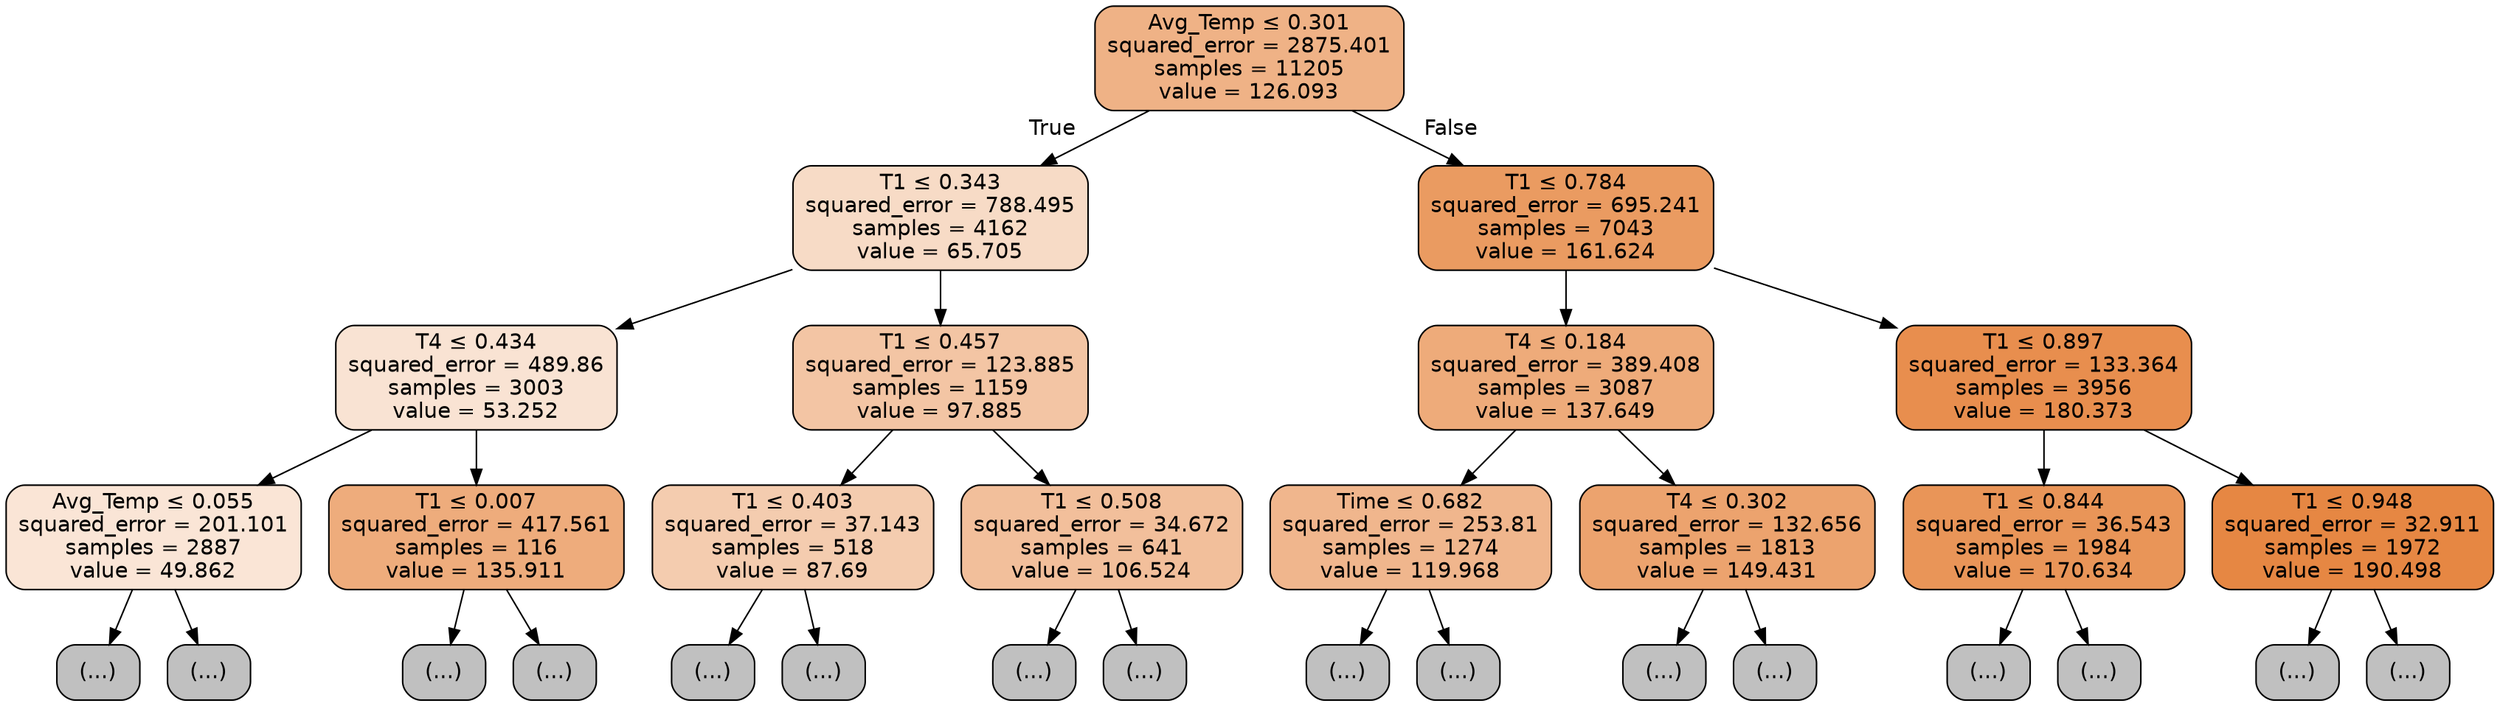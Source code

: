 digraph Tree {
node [shape=box, style="filled, rounded", color="black", fontname="helvetica"] ;
edge [fontname="helvetica"] ;
0 [label=<Avg_Temp &le; 0.301<br/>squared_error = 2875.401<br/>samples = 11205<br/>value = 126.093>, fillcolor="#efb286"] ;
1 [label=<T1 &le; 0.343<br/>squared_error = 788.495<br/>samples = 4162<br/>value = 65.705>, fillcolor="#f7dbc6"] ;
0 -> 1 [labeldistance=2.5, labelangle=45, headlabel="True"] ;
2 [label=<T4 &le; 0.434<br/>squared_error = 489.86<br/>samples = 3003<br/>value = 53.252>, fillcolor="#f9e3d3"] ;
1 -> 2 ;
3 [label=<Avg_Temp &le; 0.055<br/>squared_error = 201.101<br/>samples = 2887<br/>value = 49.862>, fillcolor="#fae5d6"] ;
2 -> 3 ;
4 [label="(...)", fillcolor="#C0C0C0"] ;
3 -> 4 ;
289 [label="(...)", fillcolor="#C0C0C0"] ;
3 -> 289 ;
3380 [label=<T1 &le; 0.007<br/>squared_error = 417.561<br/>samples = 116<br/>value = 135.911>, fillcolor="#eeac7c"] ;
2 -> 3380 ;
3381 [label="(...)", fillcolor="#C0C0C0"] ;
3380 -> 3381 ;
3484 [label="(...)", fillcolor="#C0C0C0"] ;
3380 -> 3484 ;
3611 [label=<T1 &le; 0.457<br/>squared_error = 123.885<br/>samples = 1159<br/>value = 97.885>, fillcolor="#f3c5a4"] ;
1 -> 3611 ;
3612 [label=<T1 &le; 0.403<br/>squared_error = 37.143<br/>samples = 518<br/>value = 87.69>, fillcolor="#f4ccaf"] ;
3611 -> 3612 ;
3613 [label="(...)", fillcolor="#C0C0C0"] ;
3612 -> 3613 ;
4066 [label="(...)", fillcolor="#C0C0C0"] ;
3612 -> 4066 ;
4643 [label=<T1 &le; 0.508<br/>squared_error = 34.672<br/>samples = 641<br/>value = 106.524>, fillcolor="#f2bf9b"] ;
3611 -> 4643 ;
4644 [label="(...)", fillcolor="#C0C0C0"] ;
4643 -> 4644 ;
5319 [label="(...)", fillcolor="#C0C0C0"] ;
4643 -> 5319 ;
5916 [label=<T1 &le; 0.784<br/>squared_error = 695.241<br/>samples = 7043<br/>value = 161.624>, fillcolor="#ea9b61"] ;
0 -> 5916 [labeldistance=2.5, labelangle=-45, headlabel="False"] ;
5917 [label=<T4 &le; 0.184<br/>squared_error = 389.408<br/>samples = 3087<br/>value = 137.649>, fillcolor="#eeab7a"] ;
5916 -> 5917 ;
5918 [label=<Time &le; 0.682<br/>squared_error = 253.81<br/>samples = 1274<br/>value = 119.968>, fillcolor="#f0b68d"] ;
5917 -> 5918 ;
5919 [label="(...)", fillcolor="#C0C0C0"] ;
5918 -> 5919 ;
7996 [label="(...)", fillcolor="#C0C0C0"] ;
5918 -> 7996 ;
8415 [label=<T4 &le; 0.302<br/>squared_error = 132.656<br/>samples = 1813<br/>value = 149.431>, fillcolor="#eca36e"] ;
5917 -> 8415 ;
8416 [label="(...)", fillcolor="#C0C0C0"] ;
8415 -> 8416 ;
11405 [label="(...)", fillcolor="#C0C0C0"] ;
8415 -> 11405 ;
11594 [label=<T1 &le; 0.897<br/>squared_error = 133.364<br/>samples = 3956<br/>value = 180.373>, fillcolor="#e88e4e"] ;
5916 -> 11594 ;
11595 [label=<T1 &le; 0.844<br/>squared_error = 36.543<br/>samples = 1984<br/>value = 170.634>, fillcolor="#e99558"] ;
11594 -> 11595 ;
11596 [label="(...)", fillcolor="#C0C0C0"] ;
11595 -> 11596 ;
13159 [label="(...)", fillcolor="#C0C0C0"] ;
11595 -> 13159 ;
14724 [label=<T1 &le; 0.948<br/>squared_error = 32.911<br/>samples = 1972<br/>value = 190.498>, fillcolor="#e68743"] ;
11594 -> 14724 ;
14725 [label="(...)", fillcolor="#C0C0C0"] ;
14724 -> 14725 ;
16178 [label="(...)", fillcolor="#C0C0C0"] ;
14724 -> 16178 ;
}